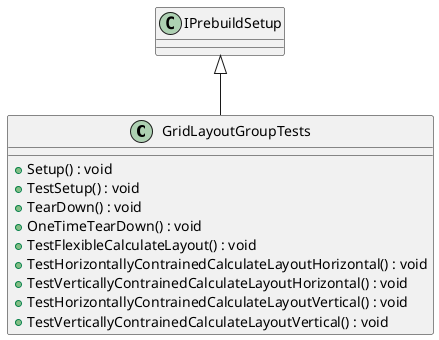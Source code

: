 @startuml
class GridLayoutGroupTests {
    + Setup() : void
    + TestSetup() : void
    + TearDown() : void
    + OneTimeTearDown() : void
    + TestFlexibleCalculateLayout() : void
    + TestHorizontallyContrainedCalculateLayoutHorizontal() : void
    + TestVerticallyContrainedCalculateLayoutHorizontal() : void
    + TestHorizontallyContrainedCalculateLayoutVertical() : void
    + TestVerticallyContrainedCalculateLayoutVertical() : void
}
IPrebuildSetup <|-- GridLayoutGroupTests
@enduml
